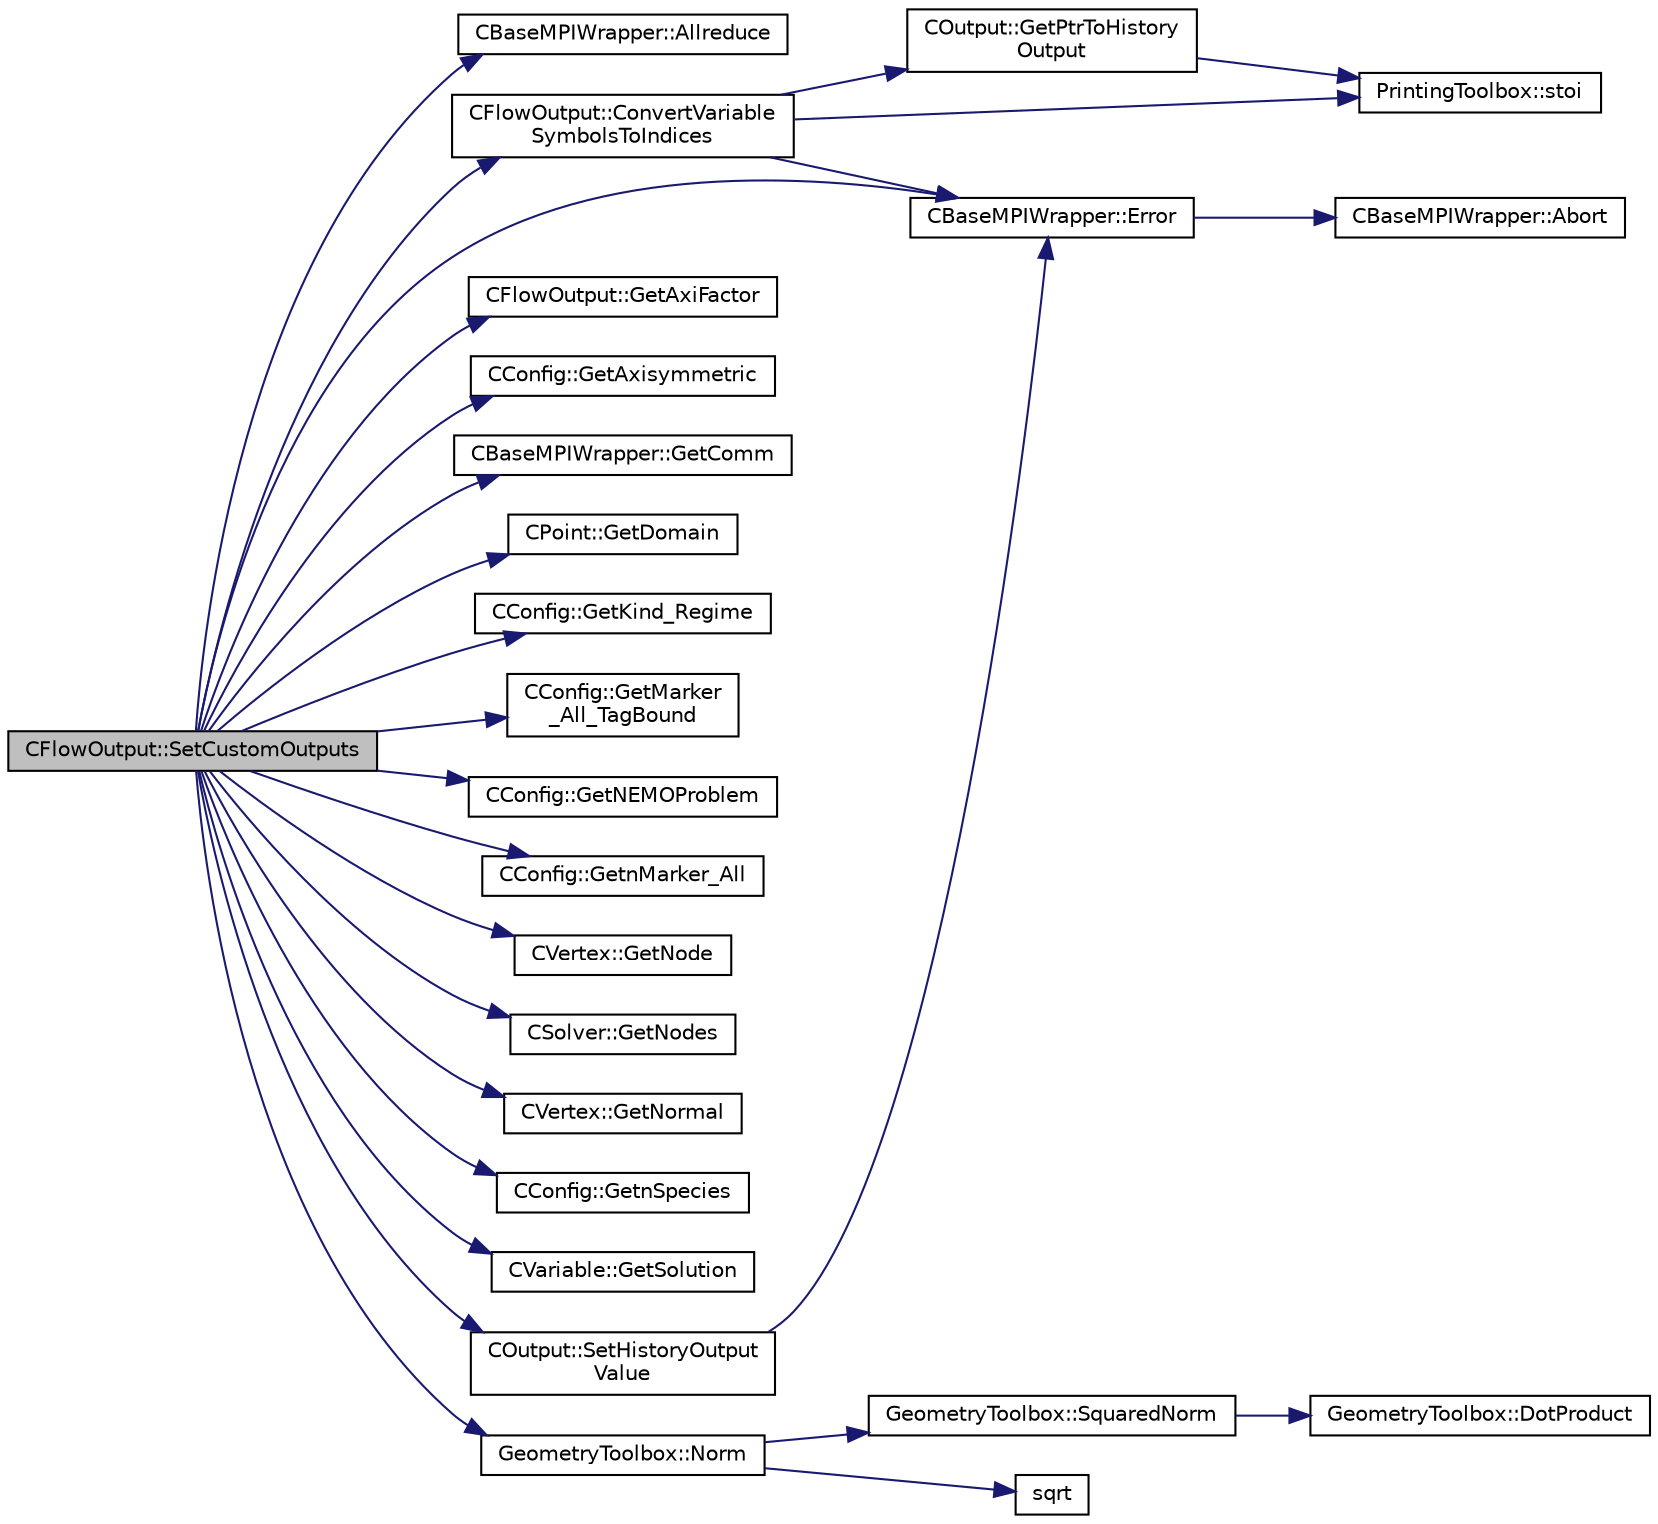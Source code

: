 digraph "CFlowOutput::SetCustomOutputs"
{
 // LATEX_PDF_SIZE
  edge [fontname="Helvetica",fontsize="10",labelfontname="Helvetica",labelfontsize="10"];
  node [fontname="Helvetica",fontsize="10",shape=record];
  rankdir="LR";
  Node1 [label="CFlowOutput::SetCustomOutputs",height=0.2,width=0.4,color="black", fillcolor="grey75", style="filled", fontcolor="black",tooltip="Compute the custom outputs."];
  Node1 -> Node2 [color="midnightblue",fontsize="10",style="solid",fontname="Helvetica"];
  Node2 [label="CBaseMPIWrapper::Allreduce",height=0.2,width=0.4,color="black", fillcolor="white", style="filled",URL="$classCBaseMPIWrapper.html#a381d4b3738c09d92ee1ae9f89715b541",tooltip=" "];
  Node1 -> Node3 [color="midnightblue",fontsize="10",style="solid",fontname="Helvetica"];
  Node3 [label="CFlowOutput::ConvertVariable\lSymbolsToIndices",height=0.2,width=0.4,color="black", fillcolor="white", style="filled",URL="$classCFlowOutput.html#a2cf00acf4a5d9720a0de4da52e82ed03",tooltip="Helper for custom outputs, converts variable names to indices and pointers which are then used to eva..."];
  Node3 -> Node4 [color="midnightblue",fontsize="10",style="solid",fontname="Helvetica"];
  Node4 [label="CBaseMPIWrapper::Error",height=0.2,width=0.4,color="black", fillcolor="white", style="filled",URL="$classCBaseMPIWrapper.html#a04457c47629bda56704e6a8804833eeb",tooltip=" "];
  Node4 -> Node5 [color="midnightblue",fontsize="10",style="solid",fontname="Helvetica"];
  Node5 [label="CBaseMPIWrapper::Abort",height=0.2,width=0.4,color="black", fillcolor="white", style="filled",URL="$classCBaseMPIWrapper.html#af7297d861dca86b45cf561b6ab642e8f",tooltip=" "];
  Node3 -> Node6 [color="midnightblue",fontsize="10",style="solid",fontname="Helvetica"];
  Node6 [label="COutput::GetPtrToHistory\lOutput",height=0.2,width=0.4,color="black", fillcolor="white", style="filled",URL="$classCOutput.html#a63d0e938cb68357fb461c52e53dc1f15",tooltip="Returns a pointer to the value of an history output."];
  Node6 -> Node7 [color="midnightblue",fontsize="10",style="solid",fontname="Helvetica"];
  Node7 [label="PrintingToolbox::stoi",height=0.2,width=0.4,color="black", fillcolor="white", style="filled",URL="$namespacePrintingToolbox.html#a51e75cb0cbc3607ee171ab151ca06a11",tooltip=" "];
  Node3 -> Node7 [color="midnightblue",fontsize="10",style="solid",fontname="Helvetica"];
  Node1 -> Node4 [color="midnightblue",fontsize="10",style="solid",fontname="Helvetica"];
  Node1 -> Node8 [color="midnightblue",fontsize="10",style="solid",fontname="Helvetica"];
  Node8 [label="CFlowOutput::GetAxiFactor",height=0.2,width=0.4,color="black", fillcolor="white", style="filled",URL="$classCFlowOutput.html#adad75562bdaf13161c131ed0cf35190a",tooltip="Returns the axisymmetric factor for a point on a marker."];
  Node1 -> Node9 [color="midnightblue",fontsize="10",style="solid",fontname="Helvetica"];
  Node9 [label="CConfig::GetAxisymmetric",height=0.2,width=0.4,color="black", fillcolor="white", style="filled",URL="$classCConfig.html#a509e098ac64a59535a8e59ec2de6f68b",tooltip="Get information about the axisymmetric frame."];
  Node1 -> Node10 [color="midnightblue",fontsize="10",style="solid",fontname="Helvetica"];
  Node10 [label="CBaseMPIWrapper::GetComm",height=0.2,width=0.4,color="black", fillcolor="white", style="filled",URL="$classCBaseMPIWrapper.html#a8154391fc3522954802889d81d4ef5da",tooltip=" "];
  Node1 -> Node11 [color="midnightblue",fontsize="10",style="solid",fontname="Helvetica"];
  Node11 [label="CPoint::GetDomain",height=0.2,width=0.4,color="black", fillcolor="white", style="filled",URL="$classCPoint.html#aa58a27b602e47ddcad22ae74a5c6bc81",tooltip="For parallel computation, its indicates if a point must be computed or not."];
  Node1 -> Node12 [color="midnightblue",fontsize="10",style="solid",fontname="Helvetica"];
  Node12 [label="CConfig::GetKind_Regime",height=0.2,width=0.4,color="black", fillcolor="white", style="filled",URL="$classCConfig.html#afbf664fbd8b2c75c5874432fdc185937",tooltip="Governing equations of the flow (it can be different from the run time equation)."];
  Node1 -> Node13 [color="midnightblue",fontsize="10",style="solid",fontname="Helvetica"];
  Node13 [label="CConfig::GetMarker\l_All_TagBound",height=0.2,width=0.4,color="black", fillcolor="white", style="filled",URL="$classCConfig.html#ab8c9c1f45950a29355be4ff357049440",tooltip="Get the index of the surface defined in the geometry file."];
  Node1 -> Node14 [color="midnightblue",fontsize="10",style="solid",fontname="Helvetica"];
  Node14 [label="CConfig::GetNEMOProblem",height=0.2,width=0.4,color="black", fillcolor="white", style="filled",URL="$classCConfig.html#ae3f698e50dc72c02aec172bbc3747798",tooltip="Return true if a NEMO solver is in use."];
  Node1 -> Node15 [color="midnightblue",fontsize="10",style="solid",fontname="Helvetica"];
  Node15 [label="CConfig::GetnMarker_All",height=0.2,width=0.4,color="black", fillcolor="white", style="filled",URL="$classCConfig.html#a459dee039e618d21a5d78db61c221240",tooltip="Get the total number of boundary markers of the local process including send/receive domains."];
  Node1 -> Node16 [color="midnightblue",fontsize="10",style="solid",fontname="Helvetica"];
  Node16 [label="CVertex::GetNode",height=0.2,width=0.4,color="black", fillcolor="white", style="filled",URL="$classCVertex.html#ad568da06e7191358d3a09a1bee71cdb5",tooltip="Get the node of the vertex."];
  Node1 -> Node17 [color="midnightblue",fontsize="10",style="solid",fontname="Helvetica"];
  Node17 [label="CSolver::GetNodes",height=0.2,width=0.4,color="black", fillcolor="white", style="filled",URL="$classCSolver.html#af3198e52a2ea377bb765647b5e697197",tooltip="Allow outside access to the nodes of the solver, containing conservatives, primitives,..."];
  Node1 -> Node18 [color="midnightblue",fontsize="10",style="solid",fontname="Helvetica"];
  Node18 [label="CVertex::GetNormal",height=0.2,width=0.4,color="black", fillcolor="white", style="filled",URL="$classCVertex.html#a57cacfe764770e6c0e54c278cb584f7c",tooltip="Copy the the normal vector of a face."];
  Node1 -> Node19 [color="midnightblue",fontsize="10",style="solid",fontname="Helvetica"];
  Node19 [label="CConfig::GetnSpecies",height=0.2,width=0.4,color="black", fillcolor="white", style="filled",URL="$classCConfig.html#acca4077dbb4f00718adc5e831b561927",tooltip="Provides the number of species present in the gas mixture."];
  Node1 -> Node20 [color="midnightblue",fontsize="10",style="solid",fontname="Helvetica"];
  Node20 [label="CVariable::GetSolution",height=0.2,width=0.4,color="black", fillcolor="white", style="filled",URL="$classCVariable.html#a261483e39c23c1de7cb9aea7e917c121",tooltip="Get the solution."];
  Node1 -> Node21 [color="midnightblue",fontsize="10",style="solid",fontname="Helvetica"];
  Node21 [label="GeometryToolbox::Norm",height=0.2,width=0.4,color="black", fillcolor="white", style="filled",URL="$group__GeometryToolbox.html#gad8b24e50333c9a8378f7abf18222f36a",tooltip=" "];
  Node21 -> Node22 [color="midnightblue",fontsize="10",style="solid",fontname="Helvetica"];
  Node22 [label="sqrt",height=0.2,width=0.4,color="black", fillcolor="white", style="filled",URL="$group__SIMD.html#ga54a1925ab40fb4249ea255072520de35",tooltip=" "];
  Node21 -> Node23 [color="midnightblue",fontsize="10",style="solid",fontname="Helvetica"];
  Node23 [label="GeometryToolbox::SquaredNorm",height=0.2,width=0.4,color="black", fillcolor="white", style="filled",URL="$group__GeometryToolbox.html#ga98c9b9314cc6352c9bba49b8cfb4b056",tooltip=" "];
  Node23 -> Node24 [color="midnightblue",fontsize="10",style="solid",fontname="Helvetica"];
  Node24 [label="GeometryToolbox::DotProduct",height=0.2,width=0.4,color="black", fillcolor="white", style="filled",URL="$group__GeometryToolbox.html#ga7ec3e1e20fab73dbf0159fe38492cc89",tooltip=" "];
  Node1 -> Node25 [color="midnightblue",fontsize="10",style="solid",fontname="Helvetica"];
  Node25 [label="COutput::SetHistoryOutput\lValue",height=0.2,width=0.4,color="black", fillcolor="white", style="filled",URL="$classCOutput.html#a1c1f836992f419544472329a44b8836e",tooltip="Set the value of a history output field."];
  Node25 -> Node4 [color="midnightblue",fontsize="10",style="solid",fontname="Helvetica"];
}
